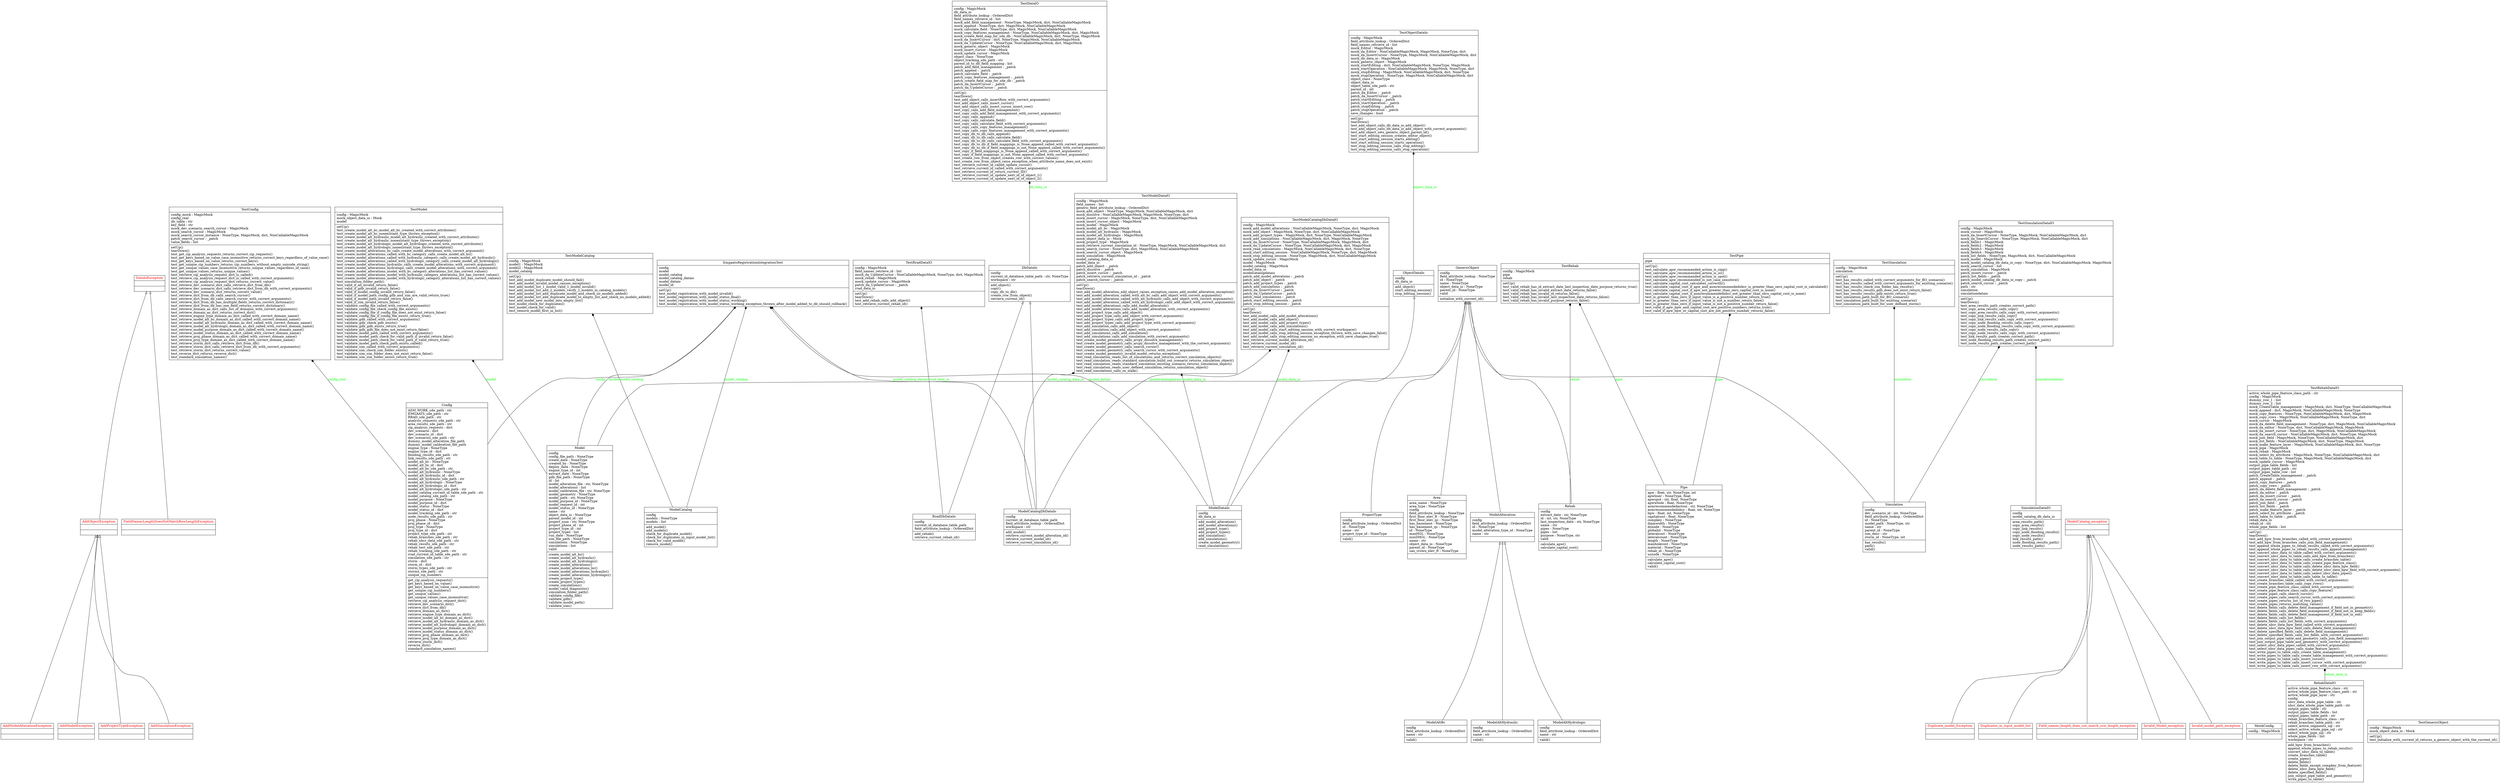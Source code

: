 digraph "classes" {
charset="utf-8"
rankdir=BT
"0" [fontcolor="red", label="{AddModelAlterationException|\l|}", shape="record"];
"1" [fontcolor="red", label="{AddModelException|\l|}", shape="record"];
"2" [fontcolor="red", label="{AddObjectException|\l|}", shape="record"];
"3" [fontcolor="red", label="{AddProjectTypeException|\l|}", shape="record"];
"4" [fontcolor="red", label="{AddSimulationException|\l|}", shape="record"];
"5" [label="{Area|area_name : NoneType\larea_type : NoneType\lconfig\lfield_attribute_lookup : NoneType\lfirst_floor_elev_ft : NoneType\lfirst_floor_elev_qc : NoneType\lhas_basement : NoneType\lhas_basement_qc : NoneType\lid : NoneType\lmaxHGL : NoneType\lminDHGL : NoneType\lname : str\lobject_data_io : NoneType\lparent_id : NoneType\lsan_crown_elev_ft : NoneType\l|}", shape="record"];
"6" [label="{Config|ASM_WORK_sde_path : str\lEMGAATS_sde_path : str\lRRAD_sde_path : str\lanalysis_requests_sde_path : str\larea_results_sde_path : str\lcip_analysis_requests : dict\ldev_scenario : dict\ldev_scenario_id : dict\ldev_scenarios_sde_path : str\ldummy_model_alteration_file_path\ldummy_model_calibration_file_path\lengine_type : NoneType\lengine_type_id : dict\lflooding_results_sde_path : str\llink_results_sde_path : str\lmodel_alt_bc : NoneType\lmodel_alt_bc_id : dict\lmodel_alt_bc_sde_path : str\lmodel_alt_hydraulic : NoneType\lmodel_alt_hydraulic_id : dict\lmodel_alt_hydraulic_sde_path : str\lmodel_alt_hydrologic : NoneType\lmodel_alt_hydrologic_id : dict\lmodel_alt_hydrologic_sde_path : str\lmodel_catalog_current_id_table_sde_path : str\lmodel_catalog_sde_path : str\lmodel_purpose : NoneType\lmodel_purpose_id : dict\lmodel_status : NoneType\lmodel_status_id : dict\lmodel_tracking_sde_path : str\lnode_results_sde_path : str\lproj_phase : NoneType\lproj_phase_id : dict\lproj_type : NoneType\lproj_type_id : dict\lproject_type_sde_path : str\lrehab_branches_sde_path : str\lrehab_nbcr_data_sde_path : str\lrehab_results_sde_path : str\lrehab_test_sde_path : str\lrehab_tracking_sde_path : str\lrrad_current_id_table_sde_path : str\lsimulation_sde_path : str\lstorm : dict\lstorm_id : dict\lstorm_types_sde_path : str\lstorms_sde_path : str\lunique_cip_numbers\l|get_cip_analysis_requests()\lget_keys_based_on_value()\lget_keys_based_on_value_case_insensitive()\lget_unique_cip_numbers()\lget_unique_values()\lget_unique_values_case_insensitive()\lretrieve_cip_analysis_request_dict()\lretrieve_dev_scenario_dict()\lretrieve_dict_from_db()\lretrieve_domain_as_dict()\lretrieve_engine_type_domain_as_dict()\lretrieve_model_alt_bc_domain_as_dict()\lretrieve_model_alt_hydraulic_domain_as_dict()\lretrieve_model_alt_hydrologic_domain_as_dict()\lretrieve_model_purpose_domain_as_dict()\lretrieve_model_status_domain_as_dict()\lretrieve_proj_phase_domain_as_dict()\lretrieve_proj_type_domain_as_dict()\lretrieve_storm_dict()\lreverse_dict()\lstandard_simulation_names()\l}", shape="record"];
"7" [fontcolor="red", label="{DataIoException|\l|}", shape="record"];
"8" [label="{DbDataIo|config\lcurrent_id_database_table_path : str, NoneType\lworkspace : str\l|add_object()\lcopy()\lcopy_db_to_db()\lcreate_row_from_object()\lretrieve_current_id()\l}", shape="record"];
"9" [fontcolor="red", label="{Duplicate_model_Exception|\l|}", shape="record"];
"10" [fontcolor="red", label="{Duplicates_in_input_model_list|\l|}", shape="record"];
"11" [label="{EmgaatsRegistrationIntegrationTest|config\lmodel\lmodel_catalog\lmodel_catalog_dataio\lmodel_dataio\lmodel_id\l|setUp()\ltest_model_registration_with_model_invalid()\ltest_model_registration_with_model_status_final()\ltest_model_registration_with_model_status_working()\ltest_model_registration_with_model_status_working_exception_thrown_after_model_added_to_db_should_rollback()\l}", shape="record"];
"12" [fontcolor="red", label="{FieldNamesLengthDoesNotMatchRowLengthException|\l|}", shape="record"];
"13" [fontcolor="red", label="{Field_names_length_does_not_match_row_length_exception|\l|}", shape="record"];
"14" [label="{GenericObject|config\lfield_attribute_lookup : NoneType\lid : NoneType\lname : NoneType\lobject_data_io : NoneType\lparent_id : NoneType\lvalid\l|initialize_with_current_id()\l}", shape="record"];
"15" [fontcolor="red", label="{Invalid_Model_exception|\l|}", shape="record"];
"16" [fontcolor="red", label="{Invalid_model_path_exception|\l|}", shape="record"];
"17" [label="{MockConfig|config : MagicMock\l|}", shape="record"];
"18" [label="{Model|config\lconfig_file_path : NoneType\lcreate_date : NoneType\lcreated_by : NoneType\ldeploy_date : NoneType\lengine_type_id : int\lextract_date : NoneType\lgdb_file_path : NoneType\lid : int\lmodel_alteration_file : str, NoneType\lmodel_alterations : list\lmodel_calibration_file : str, NoneType\lmodel_geometry : NoneType\lmodel_path : str, NoneType\lmodel_purpose_id : NoneType\lmodel_request_id : int\lmodel_status_id : NoneType\lname : str\lobject_data_io : NoneType\lparent_model_id : int\lproject_num : str, NoneType\lproject_phase_id : int\lproject_type_id : int\lproject_types : list\lrun_date : NoneType\lsim_file_path : NoneType\lsimulations : NoneType\lsimulations : list\lvalid\l|create_model_alt_bc()\lcreate_model_alt_hydraulic()\lcreate_model_alt_hydrologic()\lcreate_model_alterations()\lcreate_model_alterations_bc()\lcreate_model_alterations_hydraulic()\lcreate_model_alterations_hydrologic()\lcreate_project_type()\lcreate_project_types()\lcreate_simulations()\lmodel_valid_diagnostic()\lsimulation_folder_path()\lvalidate_config_file()\lvalidate_gdb()\lvalidate_model_path()\lvalidate_sim()\l}", shape="record"];
"19" [label="{ModelAltBc|config\lfield_attribute_lookup : OrderedDict\lname : str\l|valid()\l}", shape="record"];
"20" [label="{ModelAltHydraulic|config\lfield_attribute_lookup : OrderedDict\lname : str\l|valid()\l}", shape="record"];
"21" [label="{ModelAltHydrologic|config\lfield_attribute_lookup : OrderedDict\lname : str\l|valid()\l}", shape="record"];
"22" [label="{ModelAlteration|config\lfield_attribute_lookup : OrderedDict\lid : NoneType\lmodel_alteration_type_id : NoneType\lname : str\l|}", shape="record"];
"23" [label="{ModelCatalog|config\lmodels : NoneType\lmodels : list\l|add_model()\ladd_models()\lcheck_for_duplicate_model()\lcheck_for_duplicates_in_input_model_list()\lcheck_for_valid_model()\lremove_model()\l}", shape="record"];
"24" [label="{ModelCatalogDbDataIo|config\lcurrent_id_database_table_path\lfield_attribute_lookup : OrderedDict\lworkspace : str\l|add_model()\lretrieve_current_model_alteration_id()\lretrieve_current_model_id()\lretrieve_current_simulation_id()\l}", shape="record"];
"25" [fontcolor="red", label="{ModelCatalog_exception|\l|}", shape="record"];
"26" [label="{ModelDataIo|config\ldb_data_io\l|add_model_alteration()\ladd_model_alterations()\ladd_project_type()\ladd_project_types()\ladd_simulation()\ladd_simulations()\lcreate_model_geometry()\lread_simulations()\l}", shape="record"];
"27" [label="{ObjectDataIo|config\ldb_data_io\l|add_object()\lstart_editing_session()\lstop_editing_session()\l}", shape="record"];
"28" [label="{Pipe|apw : float, str, NoneType, int\lapwliner : NoneType, float\lapwspot : int, float, NoneType\lapwwhole : float, NoneType\lasmrecommendedaction : str, NoneType\lasmrecommendednbcr : float, int, NoneType\lbpw : float, int, NoneType\lcapitalcost : float, NoneType\lcompkey : NoneType\ldiamwidth : NoneType\ldsnode : NoneType\lglobalid : NoneType\llateralcost : NoneType\llateralcount : NoneType\llength : NoneType\lmanholecost : NoneType\lmaterial : NoneType\lrehab_id : NoneType\lusnode : NoneType\l|calculate_apw()\lcalculate_capital_cost()\lvalid()\l}", shape="record"];
"29" [label="{ProjectType|config\lfield_attribute_lookup : OrderedDict\lid : NoneType\lname : str\lproject_type_id : NoneType\l|valid()\l}", shape="record"];
"30" [label="{Rehab|config\lextract_date : str, NoneType\lid : int, str, NoneType\llast_inspection_date : str, NoneType\lname : str\lpipes : NoneType\lpipes : list\lpurpose : NoneType, str\lvalid\l|calculate_apw()\lcalculate_capital_cost()\l}", shape="record"];
"31" [label="{RehabDataIO|active_whole_pipe_feature_class : str\lactive_whole_pipe_feature_class_path : str\lactive_whole_pipe_layer : str\lconfig\lnbcr_data_whole_pipe_table : str\lnbcr_data_whole_pipe_table_path : str\loutput_pipes_table : str\loutput_pipes_table_fields : list\loutput_pipes_table_path : str\lrehab_branches_feature_class : str\lrehab_branches_table_path : str\lselect_active_segments_sql : str\lselect_active_whole_pipe_sql : str\lselect_whole_pipe_sql : str\lwhole_pipe_fields : list\lworkspace : str\l|add_bpw_from_branches()\lappend_whole_pipes_to_rehab_results()\lconvert_nbcr_data_to_table()\lcreate_branches_table()\lcreate_pipes()\ldelete_fields()\ldelete_fields_except_compkey_from_feature()\ldelete_nbcr_data_bpw_field()\ldelete_specified_fields()\ljoin_output_pipe_table_and_geometry()\lwrite_pipes_to_table()\l}", shape="record"];
"32" [label="{RradDbDataIo|config\lcurrent_id_database_table_path\lfield_attribute_lookup : OrderedDict\l|add_rehab()\lretrieve_current_rehab_id()\l}", shape="record"];
"33" [label="{Simulation|config\ldev_scenario_id : int, NoneType\lfield_attribute_lookup : OrderedDict\lid : NoneType\lmodel_path : NoneType, str\lname : str\lparent_id : NoneType\lsim_desc : str\lstorm_id : NoneType, int\l|has_results()\lpath()\lvalid()\l}", shape="record"];
"34" [label="{SimulationDataIO|config\lmodel_catalog_db_data_io\l|area_results_path()\lcopy_area_results()\lcopy_link_results()\lcopy_node_flooding_results()\lcopy_node_results()\llink_results_path()\lnode_flooding_results_path()\lnode_results_path()\l}", shape="record"];
"35" [label="{TestConfig|config_mock : MagicMock\lconfig_real\ldb_table : str\lkey_field : str\lmock_dev_scenario_search_cursor : MagicMock\lmock_search_cursor : MagicMock\lmock_search_cursor_instance : NoneType, MagicMock, dict, NonCallableMagicMock\lpatch_search_cursor : _patch\lvalue_fields : list\l|setUp()\ltearDown()\ltest_get_cip_analysis_requests_returns_correct_cip_requests()\ltest_get_keys_based_on_value_case_insensitive_returns_correct_keys_regardless_of_value_case()\ltest_get_keys_based_on_value_returns_correct_keys()\ltest_get_unique_cip_numbers_returns_cip_numbers_without_empty_unicode_string()\ltest_get_unique_values_case_insensitive_returns_unique_values_regardless_of_case()\ltest_get_unique_values_returns_unique_values()\ltest_retrieve_cip_analysis_request_dict_is_called()\ltest_retrieve_cip_analysis_request_dict_is_called_with_correct_arguments()\ltest_retrieve_cip_analysis_request_dict_returns_correct_value()\ltest_retrieve_dev_scenario_dict_calls_retrieve_dict_from_db()\ltest_retrieve_dev_scenario_dict_calls_retrieve_dict_from_db_with_correct_arguments()\ltest_retrieve_dev_scenario_dict_returns_correct_value()\ltest_retrieve_dict_from_db_calls_search_cursor()\ltest_retrieve_dict_from_db_calls_search_cursor_with_correct_arguments()\ltest_retrieve_dict_from_db_has_multiple_fields_returns_correct_dictionary()\ltest_retrieve_dict_from_db_has_one_field_returns_correct_dictionary()\ltest_retrieve_domain_as_dict_calls_list_of_domains_with_correct_arguments()\ltest_retrieve_domain_as_dict_returns_correct_dict()\ltest_retrieve_engine_type_domain_as_dict_called_with_correct_domain_name()\ltest_retrieve_model_alt_bc_domain_as_dict_called_with_correct_domain_name()\ltest_retrieve_model_alt_hydraulic_domain_as_dict_called_with_correct_domain_name()\ltest_retrieve_model_alt_hydrologic_domain_as_dict_called_with_correct_domain_name()\ltest_retrieve_model_purpose_domain_as_dict_called_with_correct_domain_name()\ltest_retrieve_model_status_domain_as_dict_called_with_correct_domain_name()\ltest_retrieve_proj_phase_domain_as_dict_called_with_correct_domain_name()\ltest_retrieve_proj_type_domain_as_dict_called_with_correct_domain_name()\ltest_retrieve_storm_dict_calls_retrieve_dict_from_db()\ltest_retrieve_storm_dict_calls_retrieve_dict_from_db_with_correct_arguments()\ltest_retrieve_storm_dict_returns_correct_value()\ltest_reverse_dict_returns_reverse_dict()\ltest_standard_simulation_names()\l}", shape="record"];
"36" [label="{TestDataIO|config : MagicMock\ldb_data_io\lfield_attribute_lookup : OrderedDict\lfield_names_retrieve_id : list\lmock_add_field_management : NoneType, MagicMock, dict, NonCallableMagicMock\lmock_append : NoneType, dict, MagicMock, NonCallableMagicMock\lmock_calculate_field : NoneType, dict, MagicMock, NonCallableMagicMock\lmock_copy_features_management : NoneType, NonCallableMagicMock, dict, MagicMock\lmock_create_field_map_for_sde_db : NonCallableMagicMock, dict, NoneType, MagicMock\lmock_da_InsertCursor : dict, NoneType, MagicMock, NonCallableMagicMock\lmock_da_UpdateCursor : NoneType, NonCallableMagicMock, dict, MagicMock\lmock_generic_object : MagicMock\lmock_insert_cursor : MagicMock\lmock_update_cursor : MagicMock\lobject_class : NoneType\lobject_tracking_sde_path : str\lparent_id_to_db_field_mapping : list\lpatch_add_field_management : _patch\lpatch_append : _patch\lpatch_calculate_field : _patch\lpatch_copy_features_management : _patch\lpatch_create_field_map_for_sde_db : _patch\lpatch_da_InsertCursor : _patch\lpatch_da_UpdateCursor : _patch\l|setUp()\ltearDown()\ltest_add_object_calls_insertRow_with_correct_arguments()\ltest_add_object_calls_insert_cursor()\ltest_add_object_calls_insert_cursor_insert_row()\ltest_copy_calls_add_field_management()\ltest_copy_calls_add_field_management_with_correct_arguments()\ltest_copy_calls_append()\ltest_copy_calls_calculate_field()\ltest_copy_calls_calculate_field_with_correct_arguments()\ltest_copy_calls_copy_features_management()\ltest_copy_calls_copy_features_management_with_correct_arguments()\ltest_copy_db_to_db_calls_append()\ltest_copy_db_to_db_calls_calculate_field()\ltest_copy_db_to_db_calls_calculate_field_with_correct_arguments()\ltest_copy_db_to_db_if_field_mappings_is_None_append_called_with_correct_arguments()\ltest_copy_db_to_db_if_field_mappings_is_not_None_append_called_with_correct_arguments()\ltest_copy_if_field_mappings_is_None_append_called_with_correct_arguments()\ltest_copy_if_field_mappings_is_not_None_append_called_with_correct_arguments()\ltest_create_row_from_object_creates_row_with_correct_values()\ltest_create_row_from_object_raise_exception_when_attribute_name_does_not_exist()\ltest_retrieve_current_id_called_update_cursor()\ltest_retrieve_current_id_called_with_correct_arguments()\ltest_retrieve_current_id_return_current_ID()\ltest_retrieve_current_id_update_next_id_of_object_1()\ltest_retrieve_current_id_update_next_id_of_object_2()\l}", shape="record"];
"37" [label="{TestGenericObject|config : MagicMock\lmock_object_data_io : Mock\l|setUp()\ltest_initialize_with_current_id_returns_a_generic_object_with_the_current_id()\l}", shape="record"];
"38" [label="{TestModel|config : MagicMock\lmock_object_data_io : Mock\lmodel\l|setUp()\ltest_create_model_alt_bc_model_alt_bc_created_with_correct_attributes()\ltest_create_model_alt_bc_nonexistant_type_throws_exception()\ltest_create_model_alt_hydraulic_model_alt_hydraulic_created_with_correct_attributes()\ltest_create_model_alt_hydraulic_nonexistant_type_throws_exception()\ltest_create_model_alt_hydrologic_model_alt_hydrologic_created_with_correct_attributes()\ltest_create_model_alt_hydrologic_nonexistant_type_throws_exception()\ltest_create_model_alterations_bc_calls_create_model_alterations_with_correct_argument()\ltest_create_model_alterations_called_with_bc_category_calls_create_model_alt_bc()\ltest_create_model_alterations_called_with_hydraulic_category_calls_create_model_alt_hydraulic()\ltest_create_model_alterations_called_with_hydrologic_category_calls_create_model_alt_hydrologic()\ltest_create_model_alterations_hydraulic_calls_create_model_alterations_with_correct_argument()\ltest_create_model_alterations_hydrologic_calls_create_model_alterations_with_correct_argument()\ltest_create_model_alterations_model_with_bc_category_alterations_list_has_correct_values()\ltest_create_model_alterations_model_with_hydraulic_category_alterations_list_has_correct_values()\ltest_create_model_alterations_model_with_hydrologic_category_alterations_list_has_correct_values()\ltest_simulation_folder_path()\ltest_valid_if_all_invalid_return_false()\ltest_valid_if_gdb_invalid_return_false()\ltest_valid_if_model_config_invalid_return_false()\ltest_valid_if_model_path_config_gdb_and_sim_are_valid_return_true()\ltest_valid_if_model_path_invalid_return_false()\ltest_valid_if_sim_invalid_return_false()\ltest_validate_config_file_called_with_correct_arguments()\ltest_validate_config_file_check_config_file_exists()\ltest_validate_config_file_if_config_file_does_not_exist_return_false()\ltest_validate_config_file_if_config_file_exists_return_true()\ltest_validate_gdb_called_with_correct_arguments()\ltest_validate_gdb_check_gdb_exists()\ltest_validate_gdb_gdb_exists_return_true()\ltest_validate_gdb_gdb_file_does_not_exist_return_false()\ltest_validate_model_path_called_with_correct_arguments()\ltest_validate_model_path_check_for_valid_path_if_invalid_return_false()\ltest_validate_model_path_check_for_valid_path_if_valid_return_true()\ltest_validate_model_path_check_path_exists_called()\ltest_validate_sim_called_with_correct_arguments()\ltest_validate_sim_check_sim_folder_exists()\ltest_validate_sim_sim_folder_does_not_exist_return_false()\ltest_validate_sim_sim_folder_exists_return_true()\l}", shape="record"];
"39" [label="{TestModelCatalog|config : MagicMock\lmodel1 : MagicMock\lmodel2 : MagicMock\lmodel_catalog\l|setUp()\ltest_add_model_duplicate_model_should_fail()\ltest_add_model_invalid_model_causes_exception()\ltest_add_model_list_1_model_valid_1_model_invalid()\ltest_add_model_list_add_2_models_verify_2_models_in_catalog_models()\ltest_add_model_list_add_duplicate_model_and_check_no_models_added()\ltest_add_model_list_add_duplicate_model_to_empty_list_and_check_no_models_added()\ltest_add_model_new_model_into_empty_list()\ltest_model_check_for_duplicates()\ltest_model_check_for_valid()\ltest_remove_model_first_in_list()\l}", shape="record"];
"40" [label="{TestModelCatalogDbDataIO|config : MagicMock\lmock_add_model_alterations : NonCallableMagicMock, NoneType, dict, MagicMock\lmock_add_object : MagicMock, NoneType, dict, NonCallableMagicMock\lmock_add_project_types : MagicMock, dict, NoneType, NonCallableMagicMock\lmock_add_simulations : NonCallableMagicMock, dict, MagicMock, NoneType\lmock_da_InsertCursor : NoneType, NonCallableMagicMock, MagicMock, dict\lmock_da_UpdateCursor : NoneType, NonCallableMagicMock, dict, MagicMock\lmock_read_simulations : MagicMock, NonCallableMagicMock, dict, NoneType\lmock_start_editing_session : NonCallableMagicMock, NoneType, dict, MagicMock\lmock_stop_editing_session : NoneType, MagicMock, dict, NonCallableMagicMock\lmock_update_cursor : MagicMock\lmodel : MagicMock\lmodel_catalog : MagicMock\lmodel_data_io\lmodelcatalogdataio\lpatch_add_model_alterations : _patch\lpatch_add_object : _patch\lpatch_add_project_types : _patch\lpatch_add_simulations : _patch\lpatch_da_InsertCursor : _patch\lpatch_da_UpdateCursor : _patch\lpatch_read_simulations : _patch\lpatch_start_editing_session : _patch\lpatch_stop_editing_session : _patch\l|setUp()\ltearDown()\ltest_add_model_calls_add_model_alterations()\ltest_add_model_calls_add_object()\ltest_add_model_calls_add_project_types()\ltest_add_model_calls_add_simulations()\ltest_add_model_calls_start_editing_session_with_correct_workspace()\ltest_add_model_calls_stop_editing_session_exception_thrown_with_save_changes_false()\ltest_add_model_calls_stop_editing_session_no_exception_with_save_changes_true()\ltest_retrieve_current_model_alteration_id()\ltest_retrieve_current_model_id()\ltest_retrieve_current_simulation_id()\l}", shape="record"];
"41" [label="{TestModelDataIO|config : MagicMock\lfield_names : list\lgeneric_field_attribute_lookup : OrderedDict\lmock_add_object : NoneType, MagicMock, NonCallableMagicMock, dict\lmock_dissolve : NonCallableMagicMock, MagicMock, NoneType, dict\lmock_insert_cursor : MagicMock, NoneType, dict, NonCallableMagicMock\lmock_insert_cursor_object : MagicMock\lmock_model : MagicMock\lmock_model_alt_bc : MagicMock\lmock_model_alt_hydraulic : MagicMock\lmock_model_alt_hydrologic : MagicMock\lmock_object_data_io : Mock\lmock_project_type : MagicMock\lmock_retrieve_current_simulation_id : NoneType, MagicMock, NonCallableMagicMock, dict\lmock_search_cursor : NoneType, dict, MagicMock, NonCallableMagicMock\lmock_search_cursor_object : MagicMock\lmock_simulation : MagicMock\lmodel_catalog_data_io\lmodel_data_io\lpatch_add_object : _patch\lpatch_dissolve : _patch\lpatch_insert_cursor : _patch\lpatch_retrieve_current_simulation_id : _patch\lpatch_search_cursor : _patch\l|setUp()\ltearDown()\ltest_add_model_alteration_add_object_raises_exception_raises_add_model_alteration_exception()\ltest_add_model_alteration_called_with_alt_bc_calls_add_object_with_correct_arguments()\ltest_add_model_alteration_called_with_alt_hydraulic_calls_add_object_with_correct_arguments()\ltest_add_model_alteration_called_with_alt_hydrologic_calls_add_object_with_correct_arguments()\ltest_add_model_alterations_calls_add_model_alteration()\ltest_add_model_alterations_calls_add_model_alteration_with_correct_arguments()\ltest_add_project_type_calls_add_object()\ltest_add_project_type_calls_add_object_with_correct_arguments()\ltest_add_project_types_calls_add_project_type()\ltest_add_project_types_calls_add_project_type_with_correct_arguments()\ltest_add_simulation_calls_add_object()\ltest_add_simulation_calls_add_object_with_correct_arguments()\ltest_add_simulations_calls_add_simulation()\ltest_add_simulations_calls_add_simulation_with_correct_arguments()\ltest_create_model_geometry_calls_arcpy_dissolve_management()\ltest_create_model_geometry_calls_arcpy_dissolve_management_with_the_correct_arguments()\ltest_create_model_geometry_calls_search_cursor()\ltest_create_model_geometry_calls_search_cursor_with_correct_arguments()\ltest_create_model_geometry_invalid_model_returns_exception()\ltest_read_simulation_reads_list_of_simulations_and_returns_correct_simulation_objects()\ltest_read_simulation_reads_standard_simulation_build_out_scenario_returns_simulation_object()\ltest_read_simulation_reads_standard_simulation_existing_scenario_returns_simulation_object()\ltest_read_simulation_reads_user_defined_simulation_returns_simulation_object()\ltest_read_simulations_calls_os_walk()\l}", shape="record"];
"42" [label="{TestObjectDataIo|config : MagicMock\lfield_attribute_lookup : OrderedDict\lfield_names_retrieve_id : list\lmock_Editor : MagicMock\lmock_da_Editor : NonCallableMagicMock, MagicMock, NoneType, dict\lmock_da_InsertCursor : NoneType, MagicMock, NonCallableMagicMock, dict\lmock_db_data_io : MagicMock\lmock_generic_object : MagicMock\lmock_startEditing : dict, NonCallableMagicMock, NoneType, MagicMock\lmock_startOperation : NonCallableMagicMock, MagicMock, NoneType, dict\lmock_stopEditing : MagicMock, NonCallableMagicMock, dict, NoneType\lmock_stopOperation : NoneType, MagicMock, NonCallableMagicMock, dict\lobject_class : NoneType\lobject_data_io\lobject_table_sde_path : str\lparent_id : int\lpatch_da_Editor : _patch\lpatch_da_InsertCursor : _patch\lpatch_startEditing : _patch\lpatch_startOperation : _patch\lpatch_stopEditing : _patch\lpatch_stopOperation : _patch\lsave_changes : bool\l|setUp()\ltearDown()\ltest_add_object_calls_db_data_io_add_object()\ltest_add_object_calls_db_data_io_add_object_with_correct_arguments()\ltest_add_object_sets_generic_object_parent_id()\ltest_start_editing_session_creates_editor_object()\ltest_start_editing_session_starts_editing()\ltest_start_editing_session_starts_operation()\ltest_stop_editing_session_calls_stop_editing()\ltest_stop_editing_session_calls_stop_operation()\l}", shape="record"];
"43" [label="{TestPipe|pipe\l|setUp()\ltest_calculate_apw_recommended_action_is_cipp()\ltest_calculate_apw_recommended_action_is_oc()\ltest_calculate_apw_recommended_action_is_spot()\ltest_calculate_apw_recommended_is_not_case_sensitive()\ltest_calculate_capital_cost_calculates_correctly()\ltest_calculate_capital_cost_if_apw_and_asmrecommendednbcr_is_greater_than_zero_capital_cost_is_calculated()\ltest_calculate_capital_cost_if_apw_not_greater_than_zero_capital_cost_is_none()\ltest_calculate_capital_cost_if_asmrecommendednbcr_not_greater_than_zero_capital_cost_is_none()\ltest_is_greater_than_zero_if_input_value_is_a_positive_number_return_true()\ltest_is_greater_than_zero_if_input_value_is_not_a_number_return_false()\ltest_is_greater_than_zero_if_input_value_is_not_a_positive_number_return_false()\ltest_valid_if_apw_bpw_and_capital_cost_are_positive_numbers_returns_true()\ltest_valid_if_apw_bpw_or_capital_cost_are_not_positive_number_returns_false()\l}", shape="record"];
"44" [label="{TestRehab|config : MagicMock\lpipe\lrehab\l|setUp()\ltest_valid_rehab_has_id_extract_date_last_inspection_date_purpose_returns_true()\ltest_valid_rehab_has_invalid_extract_date_returns_false()\ltest_valid_rehab_has_invalid_id_returns_false()\ltest_valid_rehab_has_invalid_last_inspection_date_returns_false()\ltest_valid_rehab_has_invalid_purpose_returns_false()\l}", shape="record"];
"45" [label="{TestRehabDataIO|active_whole_pipe_feature_class_path : str\lconfig : MagicMock\ldummy_row_1 : list\ldummy_row_2 : list\lmock_CreateTable_management : MagicMock, dict, NoneType, NonCallableMagicMock\lmock_append : dict, MagicMock, NonCallableMagicMock, NoneType\lmock_copy_features : NoneType, NonCallableMagicMock, dict, MagicMock\lmock_copy_rows : MagicMock, NonCallableMagicMock, NoneType, dict\lmock_cursor : MagicMock\lmock_da_delete_field_management : NoneType, dict, MagicMock, NonCallableMagicMock\lmock_da_editor : NoneType, dict, NonCallableMagicMock, MagicMock\lmock_da_insert_cursor : NoneType, dict, MagicMock, NonCallableMagicMock\lmock_da_search_cursor : NonCallableMagicMock, dict, NoneType, MagicMock\lmock_join_field : MagicMock, NoneType, NonCallableMagicMock, dict\lmock_list_fields : NonCallableMagicMock, dict, NoneType, MagicMock\lmock_make_feature_layer : MagicMock, NonCallableMagicMock, dict, NoneType\lmock_pipe : MagicMock\lmock_rehab : MagicMock\lmock_select_by_attribute : MagicMock, NoneType, NonCallableMagicMock, dict\lmock_table_to_table : NoneType, MagicMock, NonCallableMagicMock, dict\lmock_update_cursor : MagicMock\loutput_pipe_table_fields : list\loutput_pipes_table_path : str\loutput_pipes_table_row : list\lpatch_CreateTable_management : _patch\lpatch_append : _patch\lpatch_copy_features : _patch\lpatch_copy_rows : _patch\lpatch_da_delete_field_management : _patch\lpatch_da_editor : _patch\lpatch_da_insert_cursor : _patch\lpatch_da_search_cursor : _patch\lpatch_join_field : _patch\lpatch_list_fields : _patch\lpatch_make_feature_layer : _patch\lpatch_select_by_attribute : _patch\lpatch_table_to_table : _patch\lrehab_data_io\lrehab_id : int\lwhole_pipe_fields : list\l|setUp()\ltearDown()\ltest_add_bpw_from_branches_called_with_correct_arguments()\ltest_add_bpw_from_branches_calls_join_field_management()\ltest_append_whole_pipes_to_rehab_results_called_with_correct_arguments()\ltest_append_whole_pipes_to_rehab_results_calls_append_management()\ltest_convert_nbcr_data_to_table_called_with_correct_arguments()\ltest_convert_nbcr_data_to_table_calls_add_bpw_from_branches()\ltest_convert_nbcr_data_to_table_calls_create_branches_table()\ltest_convert_nbcr_data_to_table_calls_create_pipe_feature_class()\ltest_convert_nbcr_data_to_table_calls_delete_nbcr_data_bpw_field()\ltest_convert_nbcr_data_to_table_calls_delete_nbcr_data_bpw_field_with_correct_arguments()\ltest_convert_nbcr_data_to_table_calls_select_nbcr_data_pipes()\ltest_convert_nbcr_data_to_table_calls_table_to_table()\ltest_create_branches_table_called_with_correct_arguments()\ltest_create_branches_table_calls_copy_rows()\ltest_create_pipe_feature_class_called_with_correct_arguments()\ltest_create_pipe_feature_class_calls_copy_feature()\ltest_create_pipes_calls_search_cursor()\ltest_create_pipes_calls_search_cursor_with_correct_arguments()\ltest_create_pipes_returns_list_of_two_pipes()\ltest_create_pipes_returns_matching_values()\ltest_delete_fields_calls_delete_field_management_if_field_not_in_geometry()\ltest_delete_fields_calls_delete_field_management_if_field_not_in_keep_fields()\ltest_delete_fields_calls_delete_field_management_if_field_not_in_oid()\ltest_delete_fields_calls_list_fields()\ltest_delete_fields_calls_list_fields_with_correct_arguments()\ltest_delete_nbcr_data_bpw_field_called_with_correct_arguments()\ltest_delete_nbcr_data_bpw_field_calls_delete_field_management()\ltest_delete_specified_fields_calls_delete_field_management()\ltest_delete_specified_fields_calls_list_fields_with_correct_arguments()\ltest_join_output_pipe_table_and_geometry_calls_join_field_management()\ltest_join_output_pipe_table_and_geometry_with_correct_arguments()\ltest_select_nbcr_data_pipes_called_with_correct_arguments()\ltest_select_nbcr_data_pipes_calls_make_feature_layer()\ltest_write_pipes_to_table_calls_create_table_management()\ltest_write_pipes_to_table_calls_create_table_management_with_correct_arguments()\ltest_write_pipes_to_table_calls_insert_cursor()\ltest_write_pipes_to_table_calls_insert_cursor_with_correct_arguments()\ltest_write_pipes_to_table_calls_insert_row_with_correct_arguments()\l}", shape="record"];
"46" [label="{TestRradDataIO|config : MagicMock\lfield_names_retrieve_id : list\lmock_da_UpdateCursor : NonCallableMagicMock, NoneType, dict, MagicMock\lmock_rehab : MagicMock\lmock_update_cursor : MagicMock\lpatch_da_UpdateCursor : _patch\lrrad_data_io\l|setUp()\ltearDown()\ltest_add_rehab_calls_add_object()\ltest_retrieve_current_rehab_id()\l}", shape="record"];
"47" [label="{TestSimulation|config : MagicMock\lsimulation\l|setUp()\ltest_has_results_called_with_correct_arguments_for_BO_scenario()\ltest_has_results_called_with_correct_arguments_for_existing_scenario()\ltest_has_results_check_sim_folder_has_results()\ltest_has_results_results_gdb_does_not_exist_return_false()\ltest_has_results_results_gdb_exists_return_true()\ltest_simulation_path_built_for_BO_scenario()\ltest_simulation_path_built_for_existing_scenario()\ltest_simulation_path_built_for_user_defined_storm()\l}", shape="record"];
"48" [label="{TestSimulationDataIO|config : MagicMock\lmock_cursor : MagicMock\lmock_da_InsertCursor : NoneType, MagicMock, NonCallableMagicMock, dict\lmock_da_SearchCursor : NoneType, MagicMock, NonCallableMagicMock, dict\lmock_fields1 : MagicMock\lmock_fields2 : MagicMock\lmock_fields3 : MagicMock\lmock_fields4 : MagicMock\lmock_list_fields : NoneType, MagicMock, dict, NonCallableMagicMock\lmock_model : MagicMock\lmock_model_catalog_db_data_io_copy : NoneType, dict, NonCallableMagicMock, MagicMock\lmock_search_cursor : list\lmock_simulation : MagicMock\lpatch_insert_cursor : _patch\lpatch_list_fields : _patch\lpatch_model_catalog_db_data_io_copy : _patch\lpatch_search_cursor : _patch\lpath : str\lsimulation\lsimulationdataio\l|setUp()\ltearDown()\ltest_area_results_path_creates_correct_path()\ltest_copy_area_results_calls_copy()\ltest_copy_area_results_calls_copy_with_correct_arguments()\ltest_copy_link_results_calls_copy()\ltest_copy_link_results_calls_copy_with_correct_arguments()\ltest_copy_node_flooding_results_calls_copy()\ltest_copy_node_flooding_results_calls_copy_with_correct_arguments()\ltest_copy_node_results_calls_copy()\ltest_copy_node_results_calls_copy_with_correct_arguments()\ltest_link_results_path_creates_correct_path()\ltest_node_flooding_results_path_creates_correct_path()\ltest_node_results_path_creates_correct_path()\l}", shape="record"];
"0" -> "2" [arrowhead="empty", arrowtail="none"];
"1" -> "2" [arrowhead="empty", arrowtail="none"];
"2" -> "7" [arrowhead="empty", arrowtail="none"];
"3" -> "2" [arrowhead="empty", arrowtail="none"];
"4" -> "2" [arrowhead="empty", arrowtail="none"];
"5" -> "14" [arrowhead="empty", arrowtail="none"];
"9" -> "25" [arrowhead="empty", arrowtail="none"];
"10" -> "25" [arrowhead="empty", arrowtail="none"];
"12" -> "7" [arrowhead="empty", arrowtail="none"];
"13" -> "25" [arrowhead="empty", arrowtail="none"];
"15" -> "25" [arrowhead="empty", arrowtail="none"];
"16" -> "25" [arrowhead="empty", arrowtail="none"];
"18" -> "14" [arrowhead="empty", arrowtail="none"];
"19" -> "22" [arrowhead="empty", arrowtail="none"];
"20" -> "22" [arrowhead="empty", arrowtail="none"];
"21" -> "22" [arrowhead="empty", arrowtail="none"];
"22" -> "14" [arrowhead="empty", arrowtail="none"];
"24" -> "8" [arrowhead="empty", arrowtail="none"];
"26" -> "27" [arrowhead="empty", arrowtail="none"];
"29" -> "14" [arrowhead="empty", arrowtail="none"];
"30" -> "14" [arrowhead="empty", arrowtail="none"];
"32" -> "8" [arrowhead="empty", arrowtail="none"];
"33" -> "14" [arrowhead="empty", arrowtail="none"];
"6" -> "11" [arrowhead="diamond", arrowtail="none", fontcolor="green", label="config", style="solid"];
"6" -> "35" [arrowhead="diamond", arrowtail="none", fontcolor="green", label="config_real", style="solid"];
"8" -> "36" [arrowhead="diamond", arrowtail="none", fontcolor="green", label="db_data_io", style="solid"];
"18" -> "11" [arrowhead="diamond", arrowtail="none", fontcolor="green", label="model", style="solid"];
"18" -> "38" [arrowhead="diamond", arrowtail="none", fontcolor="green", label="model", style="solid"];
"23" -> "11" [arrowhead="diamond", arrowtail="none", fontcolor="green", label="model_catalog", style="solid"];
"23" -> "39" [arrowhead="diamond", arrowtail="none", fontcolor="green", label="model_catalog", style="solid"];
"24" -> "11" [arrowhead="diamond", arrowtail="none", fontcolor="green", label="model_catalog_dataio", style="solid"];
"24" -> "40" [arrowhead="diamond", arrowtail="none", fontcolor="green", label="modelcatalogdataio", style="solid"];
"24" -> "41" [arrowhead="diamond", arrowtail="none", fontcolor="green", label="model_catalog_data_io", style="solid"];
"26" -> "11" [arrowhead="diamond", arrowtail="none", fontcolor="green", label="model_dataio", style="solid"];
"26" -> "40" [arrowhead="diamond", arrowtail="none", fontcolor="green", label="model_data_io", style="solid"];
"26" -> "41" [arrowhead="diamond", arrowtail="none", fontcolor="green", label="model_data_io", style="solid"];
"27" -> "42" [arrowhead="diamond", arrowtail="none", fontcolor="green", label="object_data_io", style="solid"];
"28" -> "43" [arrowhead="diamond", arrowtail="none", fontcolor="green", label="pipe", style="solid"];
"28" -> "44" [arrowhead="diamond", arrowtail="none", fontcolor="green", label="pipe", style="solid"];
"30" -> "44" [arrowhead="diamond", arrowtail="none", fontcolor="green", label="rehab", style="solid"];
"31" -> "45" [arrowhead="diamond", arrowtail="none", fontcolor="green", label="rehab_data_io", style="solid"];
"32" -> "46" [arrowhead="diamond", arrowtail="none", fontcolor="green", label="rrad_data_io", style="solid"];
"33" -> "47" [arrowhead="diamond", arrowtail="none", fontcolor="green", label="simulation", style="solid"];
"33" -> "48" [arrowhead="diamond", arrowtail="none", fontcolor="green", label="simulation", style="solid"];
"34" -> "48" [arrowhead="diamond", arrowtail="none", fontcolor="green", label="simulationdataio", style="solid"];
}
